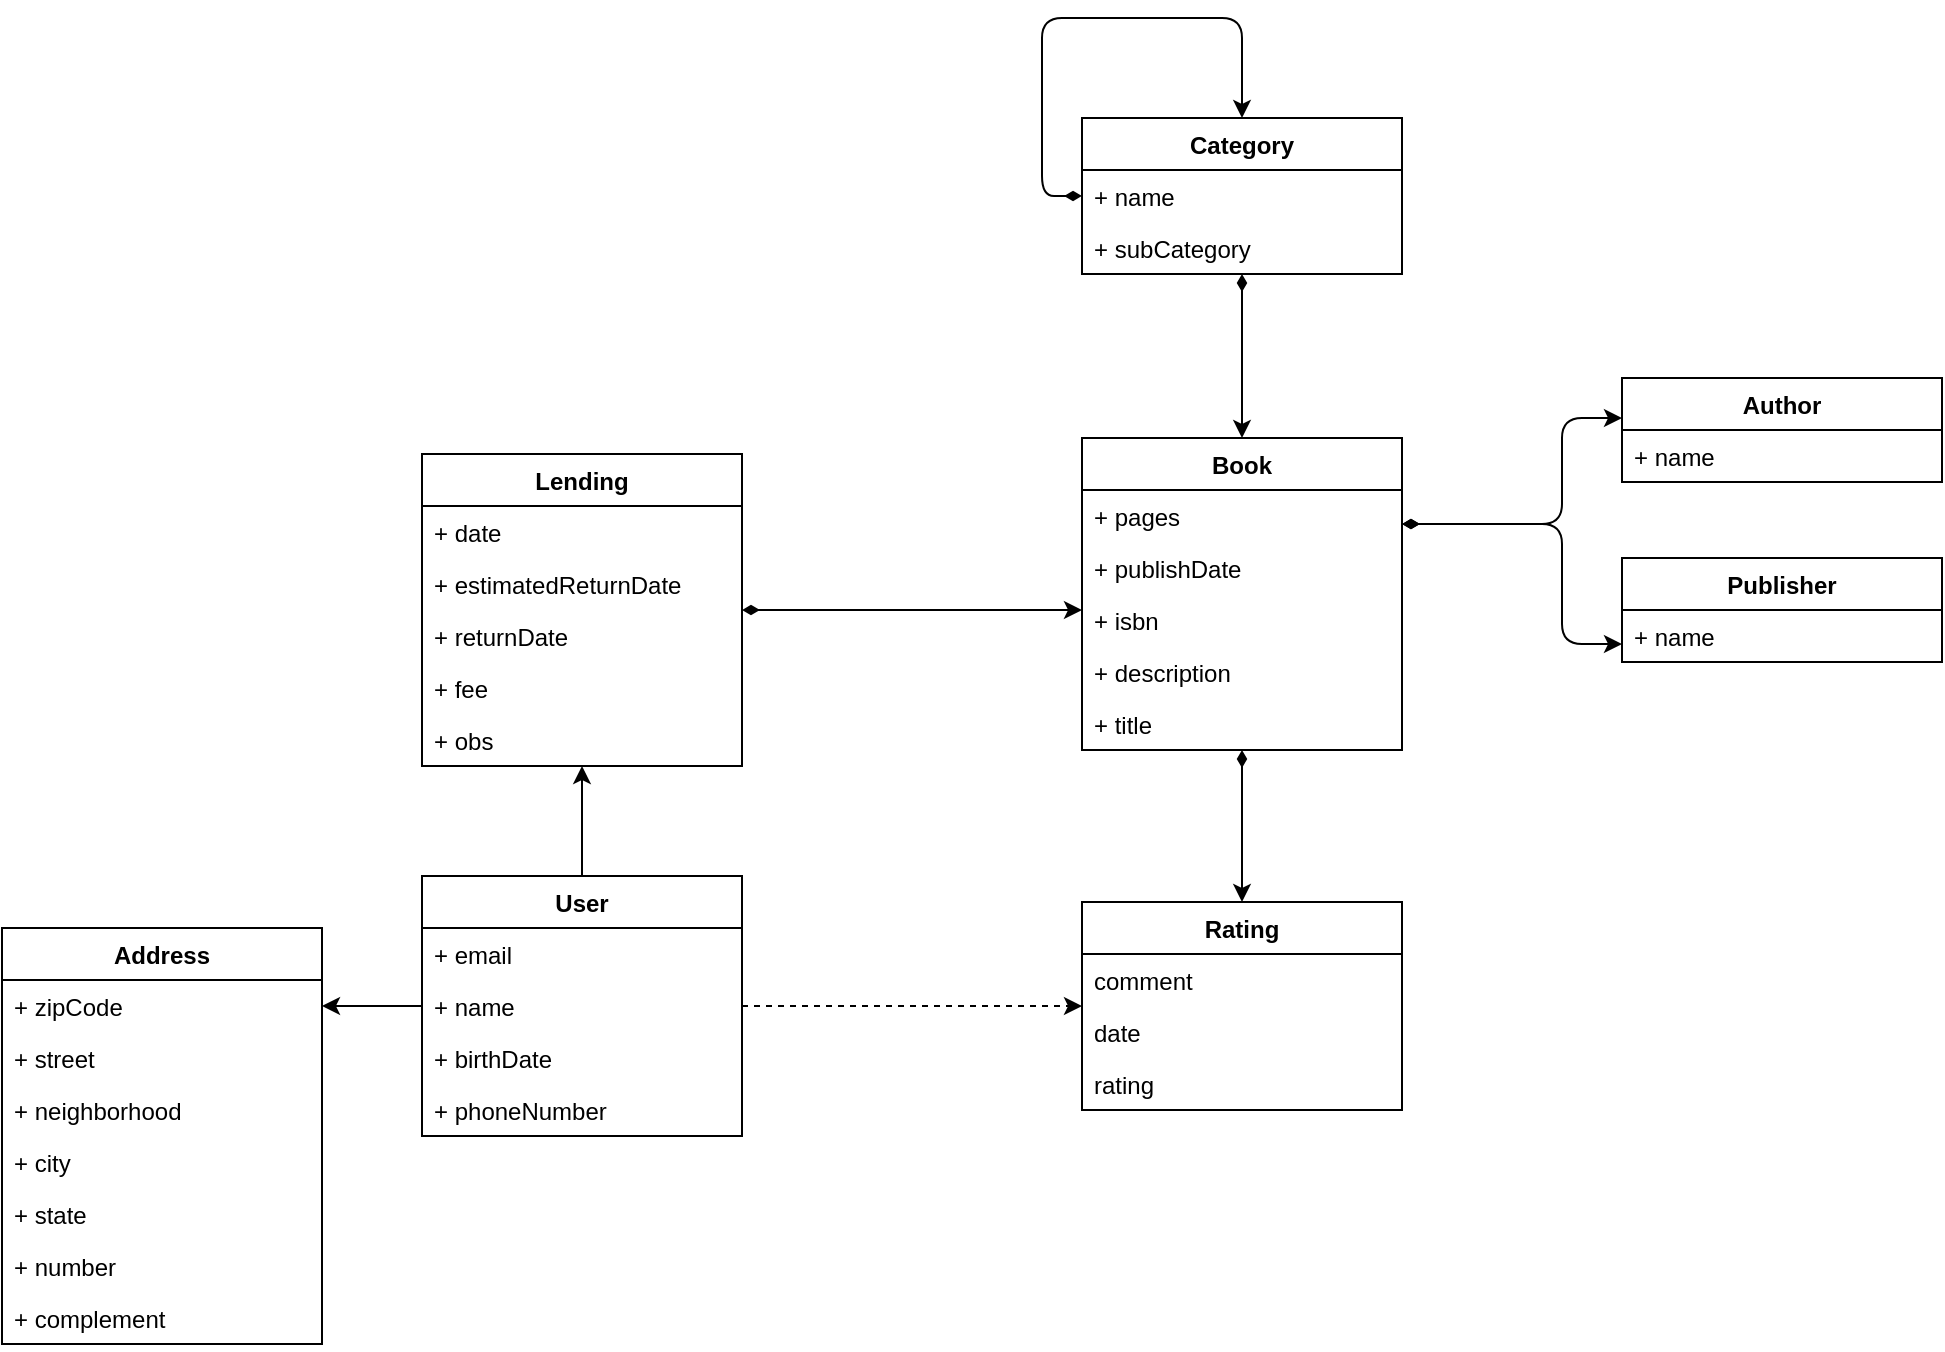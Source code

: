 <mxfile version="19.0.3" type="device"><diagram id="e9Qp1_5kPUyfhbBwiwjT" name="Page-1"><mxGraphModel dx="2912" dy="857" grid="1" gridSize="10" guides="1" tooltips="1" connect="1" arrows="1" fold="1" page="1" pageScale="1" pageWidth="850" pageHeight="1100" math="0" shadow="0"><root><mxCell id="0"/><mxCell id="1" parent="0"/><mxCell id="gKsZk7nziDaHaTKxrQjm-21" style="edgeStyle=orthogonalEdgeStyle;rounded=1;orthogonalLoop=1;jettySize=auto;html=1;startArrow=diamondThin;startFill=1;" edge="1" parent="1" source="gKsZk7nziDaHaTKxrQjm-1" target="gKsZk7nziDaHaTKxrQjm-5"><mxGeometry relative="1" as="geometry"><Array as="points"><mxPoint x="590" y="543"/><mxPoint x="590" y="490"/></Array></mxGeometry></mxCell><mxCell id="gKsZk7nziDaHaTKxrQjm-58" style="edgeStyle=orthogonalEdgeStyle;rounded=1;orthogonalLoop=1;jettySize=auto;html=1;startArrow=diamondThin;startFill=1;" edge="1" parent="1" source="gKsZk7nziDaHaTKxrQjm-1" target="gKsZk7nziDaHaTKxrQjm-45"><mxGeometry relative="1" as="geometry"/></mxCell><mxCell id="gKsZk7nziDaHaTKxrQjm-1" value="Book" style="swimlane;fontStyle=1;align=center;verticalAlign=top;childLayout=stackLayout;horizontal=1;startSize=26;horizontalStack=0;resizeParent=1;resizeParentMax=0;resizeLast=0;collapsible=1;marginBottom=0;" vertex="1" parent="1"><mxGeometry x="350" y="500" width="160" height="156" as="geometry"/></mxCell><mxCell id="gKsZk7nziDaHaTKxrQjm-2" value="+ pages" style="text;strokeColor=none;fillColor=none;align=left;verticalAlign=top;spacingLeft=4;spacingRight=4;overflow=hidden;rotatable=0;points=[[0,0.5],[1,0.5]];portConstraint=eastwest;" vertex="1" parent="gKsZk7nziDaHaTKxrQjm-1"><mxGeometry y="26" width="160" height="26" as="geometry"/></mxCell><mxCell id="gKsZk7nziDaHaTKxrQjm-41" value="+ publishDate" style="text;strokeColor=none;fillColor=none;align=left;verticalAlign=top;spacingLeft=4;spacingRight=4;overflow=hidden;rotatable=0;points=[[0,0.5],[1,0.5]];portConstraint=eastwest;" vertex="1" parent="gKsZk7nziDaHaTKxrQjm-1"><mxGeometry y="52" width="160" height="26" as="geometry"/></mxCell><mxCell id="gKsZk7nziDaHaTKxrQjm-43" value="+ isbn" style="text;strokeColor=none;fillColor=none;align=left;verticalAlign=top;spacingLeft=4;spacingRight=4;overflow=hidden;rotatable=0;points=[[0,0.5],[1,0.5]];portConstraint=eastwest;" vertex="1" parent="gKsZk7nziDaHaTKxrQjm-1"><mxGeometry y="78" width="160" height="26" as="geometry"/></mxCell><mxCell id="gKsZk7nziDaHaTKxrQjm-50" value="+ description" style="text;strokeColor=none;fillColor=none;align=left;verticalAlign=top;spacingLeft=4;spacingRight=4;overflow=hidden;rotatable=0;points=[[0,0.5],[1,0.5]];portConstraint=eastwest;" vertex="1" parent="gKsZk7nziDaHaTKxrQjm-1"><mxGeometry y="104" width="160" height="26" as="geometry"/></mxCell><mxCell id="gKsZk7nziDaHaTKxrQjm-52" value="+ title" style="text;strokeColor=none;fillColor=none;align=left;verticalAlign=top;spacingLeft=4;spacingRight=4;overflow=hidden;rotatable=0;points=[[0,0.5],[1,0.5]];portConstraint=eastwest;" vertex="1" parent="gKsZk7nziDaHaTKxrQjm-1"><mxGeometry y="130" width="160" height="26" as="geometry"/></mxCell><mxCell id="gKsZk7nziDaHaTKxrQjm-5" value="Author" style="swimlane;fontStyle=1;align=center;verticalAlign=top;childLayout=stackLayout;horizontal=1;startSize=26;horizontalStack=0;resizeParent=1;resizeParentMax=0;resizeLast=0;collapsible=1;marginBottom=0;" vertex="1" parent="1"><mxGeometry x="620" y="470" width="160" height="52" as="geometry"/></mxCell><mxCell id="gKsZk7nziDaHaTKxrQjm-6" value="+ name" style="text;strokeColor=none;fillColor=none;align=left;verticalAlign=top;spacingLeft=4;spacingRight=4;overflow=hidden;rotatable=0;points=[[0,0.5],[1,0.5]];portConstraint=eastwest;" vertex="1" parent="gKsZk7nziDaHaTKxrQjm-5"><mxGeometry y="26" width="160" height="26" as="geometry"/></mxCell><mxCell id="gKsZk7nziDaHaTKxrQjm-9" value="Publisher" style="swimlane;fontStyle=1;align=center;verticalAlign=top;childLayout=stackLayout;horizontal=1;startSize=26;horizontalStack=0;resizeParent=1;resizeParentMax=0;resizeLast=0;collapsible=1;marginBottom=0;" vertex="1" parent="1"><mxGeometry x="620" y="560" width="160" height="52" as="geometry"/></mxCell><mxCell id="gKsZk7nziDaHaTKxrQjm-10" value="+ name" style="text;strokeColor=none;fillColor=none;align=left;verticalAlign=top;spacingLeft=4;spacingRight=4;overflow=hidden;rotatable=0;points=[[0,0.5],[1,0.5]];portConstraint=eastwest;" vertex="1" parent="gKsZk7nziDaHaTKxrQjm-9"><mxGeometry y="26" width="160" height="26" as="geometry"/></mxCell><mxCell id="gKsZk7nziDaHaTKxrQjm-24" style="edgeStyle=orthogonalEdgeStyle;orthogonalLoop=1;jettySize=auto;html=1;startArrow=diamondThin;startFill=1;rounded=1;" edge="1" parent="1" source="gKsZk7nziDaHaTKxrQjm-17" target="gKsZk7nziDaHaTKxrQjm-1"><mxGeometry relative="1" as="geometry"/></mxCell><mxCell id="gKsZk7nziDaHaTKxrQjm-17" value="Category" style="swimlane;fontStyle=1;align=center;verticalAlign=top;childLayout=stackLayout;horizontal=1;startSize=26;horizontalStack=0;resizeParent=1;resizeParentMax=0;resizeLast=0;collapsible=1;marginBottom=0;" vertex="1" parent="1"><mxGeometry x="350" y="340" width="160" height="78" as="geometry"/></mxCell><mxCell id="gKsZk7nziDaHaTKxrQjm-54" style="edgeStyle=orthogonalEdgeStyle;rounded=1;orthogonalLoop=1;jettySize=auto;html=1;entryX=0.5;entryY=0;entryDx=0;entryDy=0;startArrow=diamondThin;startFill=1;" edge="1" parent="gKsZk7nziDaHaTKxrQjm-17" source="gKsZk7nziDaHaTKxrQjm-18" target="gKsZk7nziDaHaTKxrQjm-17"><mxGeometry relative="1" as="geometry"><Array as="points"><mxPoint x="-20" y="39"/><mxPoint x="-20" y="-50"/><mxPoint x="80" y="-50"/></Array></mxGeometry></mxCell><mxCell id="gKsZk7nziDaHaTKxrQjm-18" value="+ name" style="text;strokeColor=none;fillColor=none;align=left;verticalAlign=top;spacingLeft=4;spacingRight=4;overflow=hidden;rotatable=0;points=[[0,0.5],[1,0.5]];portConstraint=eastwest;" vertex="1" parent="gKsZk7nziDaHaTKxrQjm-17"><mxGeometry y="26" width="160" height="26" as="geometry"/></mxCell><mxCell id="gKsZk7nziDaHaTKxrQjm-53" value="+ subCategory" style="text;strokeColor=none;fillColor=none;align=left;verticalAlign=top;spacingLeft=4;spacingRight=4;overflow=hidden;rotatable=0;points=[[0,0.5],[1,0.5]];portConstraint=eastwest;" vertex="1" parent="gKsZk7nziDaHaTKxrQjm-17"><mxGeometry y="52" width="160" height="26" as="geometry"/></mxCell><mxCell id="gKsZk7nziDaHaTKxrQjm-22" style="edgeStyle=orthogonalEdgeStyle;rounded=1;orthogonalLoop=1;jettySize=auto;html=1;startArrow=diamondThin;startFill=1;" edge="1" parent="1" source="gKsZk7nziDaHaTKxrQjm-1" target="gKsZk7nziDaHaTKxrQjm-9"><mxGeometry relative="1" as="geometry"><Array as="points"><mxPoint x="590" y="543"/><mxPoint x="590" y="603"/></Array></mxGeometry></mxCell><mxCell id="gKsZk7nziDaHaTKxrQjm-25" value="Lending" style="swimlane;fontStyle=1;align=center;verticalAlign=top;childLayout=stackLayout;horizontal=1;startSize=26;horizontalStack=0;resizeParent=1;resizeParentMax=0;resizeLast=0;collapsible=1;marginBottom=0;" vertex="1" parent="1"><mxGeometry x="20" y="508" width="160" height="156" as="geometry"/></mxCell><mxCell id="gKsZk7nziDaHaTKxrQjm-68" value="+ date" style="text;strokeColor=none;fillColor=none;align=left;verticalAlign=top;spacingLeft=4;spacingRight=4;overflow=hidden;rotatable=0;points=[[0,0.5],[1,0.5]];portConstraint=eastwest;" vertex="1" parent="gKsZk7nziDaHaTKxrQjm-25"><mxGeometry y="26" width="160" height="26" as="geometry"/></mxCell><mxCell id="gKsZk7nziDaHaTKxrQjm-26" value="+ estimatedReturnDate" style="text;strokeColor=none;fillColor=none;align=left;verticalAlign=top;spacingLeft=4;spacingRight=4;overflow=hidden;rotatable=0;points=[[0,0.5],[1,0.5]];portConstraint=eastwest;" vertex="1" parent="gKsZk7nziDaHaTKxrQjm-25"><mxGeometry y="52" width="160" height="26" as="geometry"/></mxCell><mxCell id="gKsZk7nziDaHaTKxrQjm-65" value="+ returnDate" style="text;strokeColor=none;fillColor=none;align=left;verticalAlign=top;spacingLeft=4;spacingRight=4;overflow=hidden;rotatable=0;points=[[0,0.5],[1,0.5]];portConstraint=eastwest;" vertex="1" parent="gKsZk7nziDaHaTKxrQjm-25"><mxGeometry y="78" width="160" height="26" as="geometry"/></mxCell><mxCell id="gKsZk7nziDaHaTKxrQjm-66" value="+ fee" style="text;strokeColor=none;fillColor=none;align=left;verticalAlign=top;spacingLeft=4;spacingRight=4;overflow=hidden;rotatable=0;points=[[0,0.5],[1,0.5]];portConstraint=eastwest;" vertex="1" parent="gKsZk7nziDaHaTKxrQjm-25"><mxGeometry y="104" width="160" height="26" as="geometry"/></mxCell><mxCell id="gKsZk7nziDaHaTKxrQjm-67" value="+ obs" style="text;strokeColor=none;fillColor=none;align=left;verticalAlign=top;spacingLeft=4;spacingRight=4;overflow=hidden;rotatable=0;points=[[0,0.5],[1,0.5]];portConstraint=eastwest;" vertex="1" parent="gKsZk7nziDaHaTKxrQjm-25"><mxGeometry y="130" width="160" height="26" as="geometry"/></mxCell><mxCell id="gKsZk7nziDaHaTKxrQjm-29" style="edgeStyle=orthogonalEdgeStyle;rounded=1;orthogonalLoop=1;jettySize=auto;html=1;startArrow=diamondThin;startFill=1;" edge="1" parent="1" source="gKsZk7nziDaHaTKxrQjm-25" target="gKsZk7nziDaHaTKxrQjm-1"><mxGeometry relative="1" as="geometry"><Array as="points"><mxPoint x="170" y="550"/></Array></mxGeometry></mxCell><mxCell id="gKsZk7nziDaHaTKxrQjm-45" value="Rating" style="swimlane;fontStyle=1;align=center;verticalAlign=top;childLayout=stackLayout;horizontal=1;startSize=26;horizontalStack=0;resizeParent=1;resizeParentMax=0;resizeLast=0;collapsible=1;marginBottom=0;" vertex="1" parent="1"><mxGeometry x="350" y="732" width="160" height="104" as="geometry"/></mxCell><mxCell id="gKsZk7nziDaHaTKxrQjm-49" value="comment" style="text;strokeColor=none;fillColor=none;align=left;verticalAlign=top;spacingLeft=4;spacingRight=4;overflow=hidden;rotatable=0;points=[[0,0.5],[1,0.5]];portConstraint=eastwest;" vertex="1" parent="gKsZk7nziDaHaTKxrQjm-45"><mxGeometry y="26" width="160" height="26" as="geometry"/></mxCell><mxCell id="gKsZk7nziDaHaTKxrQjm-56" value="date" style="text;strokeColor=none;fillColor=none;align=left;verticalAlign=top;spacingLeft=4;spacingRight=4;overflow=hidden;rotatable=0;points=[[0,0.5],[1,0.5]];portConstraint=eastwest;" vertex="1" parent="gKsZk7nziDaHaTKxrQjm-45"><mxGeometry y="52" width="160" height="26" as="geometry"/></mxCell><mxCell id="gKsZk7nziDaHaTKxrQjm-57" value="rating" style="text;strokeColor=none;fillColor=none;align=left;verticalAlign=top;spacingLeft=4;spacingRight=4;overflow=hidden;rotatable=0;points=[[0,0.5],[1,0.5]];portConstraint=eastwest;" vertex="1" parent="gKsZk7nziDaHaTKxrQjm-45"><mxGeometry y="78" width="160" height="26" as="geometry"/></mxCell><mxCell id="gKsZk7nziDaHaTKxrQjm-63" style="edgeStyle=orthogonalEdgeStyle;rounded=1;orthogonalLoop=1;jettySize=auto;html=1;startArrow=none;startFill=0;" edge="1" parent="1" source="gKsZk7nziDaHaTKxrQjm-59" target="gKsZk7nziDaHaTKxrQjm-25"><mxGeometry relative="1" as="geometry"/></mxCell><mxCell id="gKsZk7nziDaHaTKxrQjm-64" style="edgeStyle=orthogonalEdgeStyle;rounded=1;orthogonalLoop=1;jettySize=auto;html=1;startArrow=none;startFill=0;dashed=1;" edge="1" parent="1" source="gKsZk7nziDaHaTKxrQjm-59" target="gKsZk7nziDaHaTKxrQjm-45"><mxGeometry relative="1" as="geometry"/></mxCell><mxCell id="gKsZk7nziDaHaTKxrQjm-82" style="edgeStyle=orthogonalEdgeStyle;rounded=1;orthogonalLoop=1;jettySize=auto;html=1;startArrow=none;startFill=0;" edge="1" parent="1" source="gKsZk7nziDaHaTKxrQjm-59" target="gKsZk7nziDaHaTKxrQjm-78"><mxGeometry relative="1" as="geometry"/></mxCell><mxCell id="gKsZk7nziDaHaTKxrQjm-59" value="User" style="swimlane;fontStyle=1;align=center;verticalAlign=top;childLayout=stackLayout;horizontal=1;startSize=26;horizontalStack=0;resizeParent=1;resizeParentMax=0;resizeLast=0;collapsible=1;marginBottom=0;" vertex="1" parent="1"><mxGeometry x="20" y="719" width="160" height="130" as="geometry"/></mxCell><mxCell id="gKsZk7nziDaHaTKxrQjm-60" value="+ email" style="text;strokeColor=none;fillColor=none;align=left;verticalAlign=top;spacingLeft=4;spacingRight=4;overflow=hidden;rotatable=0;points=[[0,0.5],[1,0.5]];portConstraint=eastwest;" vertex="1" parent="gKsZk7nziDaHaTKxrQjm-59"><mxGeometry y="26" width="160" height="26" as="geometry"/></mxCell><mxCell id="gKsZk7nziDaHaTKxrQjm-74" value="+ name" style="text;strokeColor=none;fillColor=none;align=left;verticalAlign=top;spacingLeft=4;spacingRight=4;overflow=hidden;rotatable=0;points=[[0,0.5],[1,0.5]];portConstraint=eastwest;" vertex="1" parent="gKsZk7nziDaHaTKxrQjm-59"><mxGeometry y="52" width="160" height="26" as="geometry"/></mxCell><mxCell id="gKsZk7nziDaHaTKxrQjm-75" value="+ birthDate" style="text;strokeColor=none;fillColor=none;align=left;verticalAlign=top;spacingLeft=4;spacingRight=4;overflow=hidden;rotatable=0;points=[[0,0.5],[1,0.5]];portConstraint=eastwest;" vertex="1" parent="gKsZk7nziDaHaTKxrQjm-59"><mxGeometry y="78" width="160" height="26" as="geometry"/></mxCell><mxCell id="gKsZk7nziDaHaTKxrQjm-86" value="+ phoneNumber" style="text;strokeColor=none;fillColor=none;align=left;verticalAlign=top;spacingLeft=4;spacingRight=4;overflow=hidden;rotatable=0;points=[[0,0.5],[1,0.5]];portConstraint=eastwest;" vertex="1" parent="gKsZk7nziDaHaTKxrQjm-59"><mxGeometry y="104" width="160" height="26" as="geometry"/></mxCell><mxCell id="gKsZk7nziDaHaTKxrQjm-77" value="Address" style="swimlane;fontStyle=1;align=center;verticalAlign=top;childLayout=stackLayout;horizontal=1;startSize=26;horizontalStack=0;resizeParent=1;resizeParentMax=0;resizeLast=0;collapsible=1;marginBottom=0;" vertex="1" parent="1"><mxGeometry x="-190" y="745" width="160" height="208" as="geometry"/></mxCell><mxCell id="gKsZk7nziDaHaTKxrQjm-78" value="+ zipCode" style="text;strokeColor=none;fillColor=none;align=left;verticalAlign=top;spacingLeft=4;spacingRight=4;overflow=hidden;rotatable=0;points=[[0,0.5],[1,0.5]];portConstraint=eastwest;" vertex="1" parent="gKsZk7nziDaHaTKxrQjm-77"><mxGeometry y="26" width="160" height="26" as="geometry"/></mxCell><mxCell id="gKsZk7nziDaHaTKxrQjm-79" value="+ street" style="text;strokeColor=none;fillColor=none;align=left;verticalAlign=top;spacingLeft=4;spacingRight=4;overflow=hidden;rotatable=0;points=[[0,0.5],[1,0.5]];portConstraint=eastwest;" vertex="1" parent="gKsZk7nziDaHaTKxrQjm-77"><mxGeometry y="52" width="160" height="26" as="geometry"/></mxCell><mxCell id="gKsZk7nziDaHaTKxrQjm-80" value="+ neighborhood" style="text;strokeColor=none;fillColor=none;align=left;verticalAlign=top;spacingLeft=4;spacingRight=4;overflow=hidden;rotatable=0;points=[[0,0.5],[1,0.5]];portConstraint=eastwest;" vertex="1" parent="gKsZk7nziDaHaTKxrQjm-77"><mxGeometry y="78" width="160" height="26" as="geometry"/></mxCell><mxCell id="gKsZk7nziDaHaTKxrQjm-83" value="+ city" style="text;strokeColor=none;fillColor=none;align=left;verticalAlign=top;spacingLeft=4;spacingRight=4;overflow=hidden;rotatable=0;points=[[0,0.5],[1,0.5]];portConstraint=eastwest;" vertex="1" parent="gKsZk7nziDaHaTKxrQjm-77"><mxGeometry y="104" width="160" height="26" as="geometry"/></mxCell><mxCell id="gKsZk7nziDaHaTKxrQjm-84" value="+ state" style="text;strokeColor=none;fillColor=none;align=left;verticalAlign=top;spacingLeft=4;spacingRight=4;overflow=hidden;rotatable=0;points=[[0,0.5],[1,0.5]];portConstraint=eastwest;" vertex="1" parent="gKsZk7nziDaHaTKxrQjm-77"><mxGeometry y="130" width="160" height="26" as="geometry"/></mxCell><mxCell id="gKsZk7nziDaHaTKxrQjm-85" value="+ number" style="text;strokeColor=none;fillColor=none;align=left;verticalAlign=top;spacingLeft=4;spacingRight=4;overflow=hidden;rotatable=0;points=[[0,0.5],[1,0.5]];portConstraint=eastwest;" vertex="1" parent="gKsZk7nziDaHaTKxrQjm-77"><mxGeometry y="156" width="160" height="26" as="geometry"/></mxCell><mxCell id="gKsZk7nziDaHaTKxrQjm-87" value="+ complement" style="text;strokeColor=none;fillColor=none;align=left;verticalAlign=top;spacingLeft=4;spacingRight=4;overflow=hidden;rotatable=0;points=[[0,0.5],[1,0.5]];portConstraint=eastwest;" vertex="1" parent="gKsZk7nziDaHaTKxrQjm-77"><mxGeometry y="182" width="160" height="26" as="geometry"/></mxCell></root></mxGraphModel></diagram></mxfile>